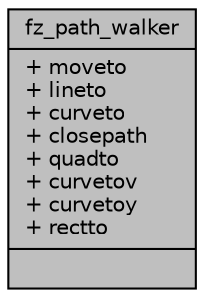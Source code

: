 digraph "fz_path_walker"
{
 // LATEX_PDF_SIZE
  edge [fontname="Helvetica",fontsize="10",labelfontname="Helvetica",labelfontsize="10"];
  node [fontname="Helvetica",fontsize="10",shape=record];
  Node1 [label="{fz_path_walker\n|+ moveto\l+ lineto\l+ curveto\l+ closepath\l+ quadto\l+ curvetov\l+ curvetoy\l+ rectto\l|}",height=0.2,width=0.4,color="black", fillcolor="grey75", style="filled", fontcolor="black",tooltip=" "];
}
